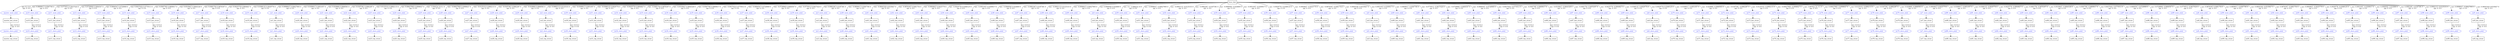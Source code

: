 digraph G {
node [shape=box];
"base_link" [label="base_link"];
"master_bot_straw" [label="master_bot_straw"];
"master_top_straw" [label="master_top_straw"];
"no10_bot_straw" [label="no10_bot_straw"];
"no10_top_straw" [label="no10_top_straw"];
"no11_bot_straw" [label="no11_bot_straw"];
"no11_top_straw" [label="no11_top_straw"];
"no12_bot_straw" [label="no12_bot_straw"];
"no12_top_straw" [label="no12_top_straw"];
"no13_bot_straw" [label="no13_bot_straw"];
"no13_top_straw" [label="no13_top_straw"];
"no14_bot_straw" [label="no14_bot_straw"];
"no14_top_straw" [label="no14_top_straw"];
"no15_bot_straw" [label="no15_bot_straw"];
"no15_top_straw" [label="no15_top_straw"];
"no16_bot_straw" [label="no16_bot_straw"];
"no16_top_straw" [label="no16_top_straw"];
"no17_bot_straw" [label="no17_bot_straw"];
"no17_top_straw" [label="no17_top_straw"];
"no18_bot_straw" [label="no18_bot_straw"];
"no18_top_straw" [label="no18_top_straw"];
"no19_bot_straw" [label="no19_bot_straw"];
"no19_top_straw" [label="no19_top_straw"];
"no1_bot_straw" [label="no1_bot_straw"];
"no1_top_straw" [label="no1_top_straw"];
"no20_bot_straw" [label="no20_bot_straw"];
"no20_top_straw" [label="no20_top_straw"];
"no21_bot_straw" [label="no21_bot_straw"];
"no21_top_straw" [label="no21_top_straw"];
"no22_bot_straw" [label="no22_bot_straw"];
"no22_top_straw" [label="no22_top_straw"];
"no23_bot_straw" [label="no23_bot_straw"];
"no23_top_straw" [label="no23_top_straw"];
"no24_bot_straw" [label="no24_bot_straw"];
"no24_top_straw" [label="no24_top_straw"];
"no25_bot_straw" [label="no25_bot_straw"];
"no25_top_straw" [label="no25_top_straw"];
"no26_bot_straw" [label="no26_bot_straw"];
"no26_top_straw" [label="no26_top_straw"];
"no27_bot_straw" [label="no27_bot_straw"];
"no27_top_straw" [label="no27_top_straw"];
"no28_bot_straw" [label="no28_bot_straw"];
"no28_top_straw" [label="no28_top_straw"];
"no29_bot_straw" [label="no29_bot_straw"];
"no29_top_straw" [label="no29_top_straw"];
"no2_bot_straw" [label="no2_bot_straw"];
"no2_top_straw" [label="no2_top_straw"];
"no30_bot_straw" [label="no30_bot_straw"];
"no30_top_straw" [label="no30_top_straw"];
"no31_bot_straw" [label="no31_bot_straw"];
"no31_top_straw" [label="no31_top_straw"];
"no32_bot_straw" [label="no32_bot_straw"];
"no32_top_straw" [label="no32_top_straw"];
"no33_bot_straw" [label="no33_bot_straw"];
"no33_top_straw" [label="no33_top_straw"];
"no34_bot_straw" [label="no34_bot_straw"];
"no34_top_straw" [label="no34_top_straw"];
"no35_bot_straw" [label="no35_bot_straw"];
"no35_top_straw" [label="no35_top_straw"];
"no36_bot_straw" [label="no36_bot_straw"];
"no36_top_straw" [label="no36_top_straw"];
"no37_bot_straw" [label="no37_bot_straw"];
"no37_top_straw" [label="no37_top_straw"];
"no38_bot_straw" [label="no38_bot_straw"];
"no38_top_straw" [label="no38_top_straw"];
"no39_bot_straw" [label="no39_bot_straw"];
"no39_top_straw" [label="no39_top_straw"];
"no3_bot_straw" [label="no3_bot_straw"];
"no3_top_straw" [label="no3_top_straw"];
"no40_bot_straw" [label="no40_bot_straw"];
"no40_top_straw" [label="no40_top_straw"];
"no41_bot_straw" [label="no41_bot_straw"];
"no41_top_straw" [label="no41_top_straw"];
"no42_bot_straw" [label="no42_bot_straw"];
"no42_top_straw" [label="no42_top_straw"];
"no43_bot_straw" [label="no43_bot_straw"];
"no43_top_straw" [label="no43_top_straw"];
"no44_bot_straw" [label="no44_bot_straw"];
"no44_top_straw" [label="no44_top_straw"];
"no45_bot_straw" [label="no45_bot_straw"];
"no45_top_straw" [label="no45_top_straw"];
"no46_bot_straw" [label="no46_bot_straw"];
"no46_top_straw" [label="no46_top_straw"];
"no47_bot_straw" [label="no47_bot_straw"];
"no47_top_straw" [label="no47_top_straw"];
"no48_bot_straw" [label="no48_bot_straw"];
"no48_top_straw" [label="no48_top_straw"];
"no49_bot_straw" [label="no49_bot_straw"];
"no49_top_straw" [label="no49_top_straw"];
"no4_bot_straw" [label="no4_bot_straw"];
"no4_top_straw" [label="no4_top_straw"];
"no50_bot_straw" [label="no50_bot_straw"];
"no50_top_straw" [label="no50_top_straw"];
"no51_bot_straw" [label="no51_bot_straw"];
"no51_top_straw" [label="no51_top_straw"];
"no52_bot_straw" [label="no52_bot_straw"];
"no52_top_straw" [label="no52_top_straw"];
"no53_bot_straw" [label="no53_bot_straw"];
"no53_top_straw" [label="no53_top_straw"];
"no54_bot_straw" [label="no54_bot_straw"];
"no54_top_straw" [label="no54_top_straw"];
"no55_bot_straw" [label="no55_bot_straw"];
"no55_top_straw" [label="no55_top_straw"];
"no56_bot_straw" [label="no56_bot_straw"];
"no56_top_straw" [label="no56_top_straw"];
"no57_bot_straw" [label="no57_bot_straw"];
"no57_top_straw" [label="no57_top_straw"];
"no58_bot_straw" [label="no58_bot_straw"];
"no58_top_straw" [label="no58_top_straw"];
"no59_bot_straw" [label="no59_bot_straw"];
"no59_top_straw" [label="no59_top_straw"];
"no5_bot_straw" [label="no5_bot_straw"];
"no5_top_straw" [label="no5_top_straw"];
"no60_bot_straw" [label="no60_bot_straw"];
"no60_top_straw" [label="no60_top_straw"];
"no61_bot_straw" [label="no61_bot_straw"];
"no61_top_straw" [label="no61_top_straw"];
"no62_bot_straw" [label="no62_bot_straw"];
"no62_top_straw" [label="no62_top_straw"];
"no63_bot_straw" [label="no63_bot_straw"];
"no63_top_straw" [label="no63_top_straw"];
"no64_bot_straw" [label="no64_bot_straw"];
"no64_top_straw" [label="no64_top_straw"];
"no65_bot_straw" [label="no65_bot_straw"];
"no65_top_straw" [label="no65_top_straw"];
"no66_bot_straw" [label="no66_bot_straw"];
"no66_top_straw" [label="no66_top_straw"];
"no67_bot_straw" [label="no67_bot_straw"];
"no67_top_straw" [label="no67_top_straw"];
"no68_bot_straw" [label="no68_bot_straw"];
"no68_top_straw" [label="no68_top_straw"];
"no69_bot_straw" [label="no69_bot_straw"];
"no69_top_straw" [label="no69_top_straw"];
"no6_bot_straw" [label="no6_bot_straw"];
"no6_top_straw" [label="no6_top_straw"];
"no70_bot_straw" [label="no70_bot_straw"];
"no70_top_straw" [label="no70_top_straw"];
"no71_bot_straw" [label="no71_bot_straw"];
"no71_top_straw" [label="no71_top_straw"];
"no72_bot_straw" [label="no72_bot_straw"];
"no72_top_straw" [label="no72_top_straw"];
"no73_bot_straw" [label="no73_bot_straw"];
"no73_top_straw" [label="no73_top_straw"];
"no74_bot_straw" [label="no74_bot_straw"];
"no74_top_straw" [label="no74_top_straw"];
"no75_bot_straw" [label="no75_bot_straw"];
"no75_top_straw" [label="no75_top_straw"];
"no76_bot_straw" [label="no76_bot_straw"];
"no76_top_straw" [label="no76_top_straw"];
"no77_bot_straw" [label="no77_bot_straw"];
"no77_top_straw" [label="no77_top_straw"];
"no78_bot_straw" [label="no78_bot_straw"];
"no78_top_straw" [label="no78_top_straw"];
"no79_bot_straw" [label="no79_bot_straw"];
"no79_top_straw" [label="no79_top_straw"];
"no7_bot_straw" [label="no7_bot_straw"];
"no7_top_straw" [label="no7_top_straw"];
"no80_bot_straw" [label="no80_bot_straw"];
"no80_top_straw" [label="no80_top_straw"];
"no81_bot_straw" [label="no81_bot_straw"];
"no81_top_straw" [label="no81_top_straw"];
"no82_bot_straw" [label="no82_bot_straw"];
"no82_top_straw" [label="no82_top_straw"];
"no83_bot_straw" [label="no83_bot_straw"];
"no83_top_straw" [label="no83_top_straw"];
"no84_bot_straw" [label="no84_bot_straw"];
"no84_top_straw" [label="no84_top_straw"];
"no85_bot_straw" [label="no85_bot_straw"];
"no85_top_straw" [label="no85_top_straw"];
"no86_bot_straw" [label="no86_bot_straw"];
"no86_top_straw" [label="no86_top_straw"];
"no87_bot_straw" [label="no87_bot_straw"];
"no87_top_straw" [label="no87_top_straw"];
"no88_bot_straw" [label="no88_bot_straw"];
"no88_top_straw" [label="no88_top_straw"];
"no89_bot_straw" [label="no89_bot_straw"];
"no89_top_straw" [label="no89_top_straw"];
"no8_bot_straw" [label="no8_bot_straw"];
"no8_top_straw" [label="no8_top_straw"];
"no90_bot_straw" [label="no90_bot_straw"];
"no90_top_straw" [label="no90_top_straw"];
"no91_bot_straw" [label="no91_bot_straw"];
"no91_top_straw" [label="no91_top_straw"];
"no92_bot_straw" [label="no92_bot_straw"];
"no92_top_straw" [label="no92_top_straw"];
"no93_bot_straw" [label="no93_bot_straw"];
"no93_top_straw" [label="no93_top_straw"];
"no94_bot_straw" [label="no94_bot_straw"];
"no94_top_straw" [label="no94_top_straw"];
"no95_bot_straw" [label="no95_bot_straw"];
"no95_top_straw" [label="no95_top_straw"];
"no96_bot_straw" [label="no96_bot_straw"];
"no96_top_straw" [label="no96_top_straw"];
"no97_bot_straw" [label="no97_bot_straw"];
"no97_top_straw" [label="no97_top_straw"];
"no98_bot_straw" [label="no98_bot_straw"];
"no98_top_straw" [label="no98_top_straw"];
"no99_bot_straw" [label="no99_bot_straw"];
"no99_top_straw" [label="no99_top_straw"];
"no9_bot_straw" [label="no9_bot_straw"];
"no9_top_straw" [label="no9_top_straw"];
node [shape=ellipse, color=blue, fontcolor=blue];
"base_link" -> "master_main_joint" [label="xyz: 0.1 0 0 \nrpy: 0 -0 0"]
"master_main_joint" -> "master_bot_straw"
"master_bot_straw" -> "master_slave_joint" [label="xyz: 0 0 0.3 \nrpy: 0 -0 0"]
"master_slave_joint" -> "master_top_straw"
"base_link" -> "no10_main_joint" [label="xyz: 0.0809017 0.0587785 0 \nrpy: 0 -0 0"]
"no10_main_joint" -> "no10_bot_straw"
"no10_bot_straw" -> "no10_slave_joint" [label="xyz: 0 0 0.3 \nrpy: 0 -0 0"]
"no10_slave_joint" -> "no10_top_straw"
"base_link" -> "no11_main_joint" [label="xyz: 0.0770513 0.0637424 0 \nrpy: 0 -0 0"]
"no11_main_joint" -> "no11_bot_straw"
"no11_bot_straw" -> "no11_slave_joint" [label="xyz: 0 0 0.3 \nrpy: 0 -0 0"]
"no11_slave_joint" -> "no11_top_straw"
"base_link" -> "no12_main_joint" [label="xyz: 0.0728969 0.0684547 0 \nrpy: 0 -0 0"]
"no12_main_joint" -> "no12_bot_straw"
"no12_bot_straw" -> "no12_slave_joint" [label="xyz: 0 0 0.3 \nrpy: 0 -0 0"]
"no12_slave_joint" -> "no12_top_straw"
"base_link" -> "no13_main_joint" [label="xyz: 0.0684547 0.0728969 0 \nrpy: 0 -0 0"]
"no13_main_joint" -> "no13_bot_straw"
"no13_bot_straw" -> "no13_slave_joint" [label="xyz: 0 0 0.3 \nrpy: 0 -0 0"]
"no13_slave_joint" -> "no13_top_straw"
"base_link" -> "no14_main_joint" [label="xyz: 0.0637424 0.0770513 0 \nrpy: 0 -0 0"]
"no14_main_joint" -> "no14_bot_straw"
"no14_bot_straw" -> "no14_slave_joint" [label="xyz: 0 0 0.3 \nrpy: 0 -0 0"]
"no14_slave_joint" -> "no14_top_straw"
"base_link" -> "no15_main_joint" [label="xyz: 0.0587785 0.0809017 0 \nrpy: 0 -0 0"]
"no15_main_joint" -> "no15_bot_straw"
"no15_bot_straw" -> "no15_slave_joint" [label="xyz: 0 0 0.3 \nrpy: 0 -0 0"]
"no15_slave_joint" -> "no15_top_straw"
"base_link" -> "no16_main_joint" [label="xyz: 0.0535827 0.0844328 0 \nrpy: 0 -0 0"]
"no16_main_joint" -> "no16_bot_straw"
"no16_bot_straw" -> "no16_slave_joint" [label="xyz: 0 0 0.3 \nrpy: 0 -0 0"]
"no16_slave_joint" -> "no16_top_straw"
"base_link" -> "no17_main_joint" [label="xyz: 0.0481754 0.0876307 0 \nrpy: 0 -0 0"]
"no17_main_joint" -> "no17_bot_straw"
"no17_bot_straw" -> "no17_slave_joint" [label="xyz: 0 0 0.3 \nrpy: 0 -0 0"]
"no17_slave_joint" -> "no17_top_straw"
"base_link" -> "no18_main_joint" [label="xyz: 0.0425779 0.0904827 0 \nrpy: 0 -0 0"]
"no18_main_joint" -> "no18_bot_straw"
"no18_bot_straw" -> "no18_slave_joint" [label="xyz: 0 0 0.3 \nrpy: 0 -0 0"]
"no18_slave_joint" -> "no18_top_straw"
"base_link" -> "no19_main_joint" [label="xyz: 0.0368125 0.0929776 0 \nrpy: 0 -0 0"]
"no19_main_joint" -> "no19_bot_straw"
"no19_bot_straw" -> "no19_slave_joint" [label="xyz: 0 0 0.3 \nrpy: 0 -0 0"]
"no19_slave_joint" -> "no19_top_straw"
"base_link" -> "no1_main_joint" [label="xyz: 0.0998027 0.00627905 0 \nrpy: 0 -0 0"]
"no1_main_joint" -> "no1_bot_straw"
"no1_bot_straw" -> "no1_slave_joint" [label="xyz: 0 0 0.3 \nrpy: 0 -0 0"]
"no1_slave_joint" -> "no1_top_straw"
"base_link" -> "no20_main_joint" [label="xyz: 0.0309017 0.0951057 0 \nrpy: 0 -0 0"]
"no20_main_joint" -> "no20_bot_straw"
"no20_bot_straw" -> "no20_slave_joint" [label="xyz: 0 0 0.3 \nrpy: 0 -0 0"]
"no20_slave_joint" -> "no20_top_straw"
"base_link" -> "no21_main_joint" [label="xyz: 0.024869 0.0968583 0 \nrpy: 0 -0 0"]
"no21_main_joint" -> "no21_bot_straw"
"no21_bot_straw" -> "no21_slave_joint" [label="xyz: 0 0 0.3 \nrpy: 0 -0 0"]
"no21_slave_joint" -> "no21_top_straw"
"base_link" -> "no22_main_joint" [label="xyz: 0.0187381 0.0982287 0 \nrpy: 0 -0 0"]
"no22_main_joint" -> "no22_bot_straw"
"no22_bot_straw" -> "no22_slave_joint" [label="xyz: 0 0 0.3 \nrpy: 0 -0 0"]
"no22_slave_joint" -> "no22_top_straw"
"base_link" -> "no23_main_joint" [label="xyz: 0.0125333 0.0992115 0 \nrpy: 0 -0 0"]
"no23_main_joint" -> "no23_bot_straw"
"no23_bot_straw" -> "no23_slave_joint" [label="xyz: 0 0 0.3 \nrpy: 0 -0 0"]
"no23_slave_joint" -> "no23_top_straw"
"base_link" -> "no24_main_joint" [label="xyz: 0.00627905 0.0998027 0 \nrpy: 0 -0 0"]
"no24_main_joint" -> "no24_bot_straw"
"no24_bot_straw" -> "no24_slave_joint" [label="xyz: 0 0 0.3 \nrpy: 0 -0 0"]
"no24_slave_joint" -> "no24_top_straw"
"base_link" -> "no25_main_joint" [label="xyz: -1.03412e-14 0.1 0 \nrpy: 0 -0 0"]
"no25_main_joint" -> "no25_bot_straw"
"no25_bot_straw" -> "no25_slave_joint" [label="xyz: 0 0 0.3 \nrpy: 0 -0 0"]
"no25_slave_joint" -> "no25_top_straw"
"base_link" -> "no26_main_joint" [label="xyz: -0.00627905 0.0998027 0 \nrpy: 0 -0 0"]
"no26_main_joint" -> "no26_bot_straw"
"no26_bot_straw" -> "no26_slave_joint" [label="xyz: 0 0 0.3 \nrpy: 0 -0 0"]
"no26_slave_joint" -> "no26_top_straw"
"base_link" -> "no27_main_joint" [label="xyz: -0.0125333 0.0992115 0 \nrpy: 0 -0 0"]
"no27_main_joint" -> "no27_bot_straw"
"no27_bot_straw" -> "no27_slave_joint" [label="xyz: 0 0 0.3 \nrpy: 0 -0 0"]
"no27_slave_joint" -> "no27_top_straw"
"base_link" -> "no28_main_joint" [label="xyz: -0.0187381 0.0982287 0 \nrpy: 0 -0 0"]
"no28_main_joint" -> "no28_bot_straw"
"no28_bot_straw" -> "no28_slave_joint" [label="xyz: 0 0 0.3 \nrpy: 0 -0 0"]
"no28_slave_joint" -> "no28_top_straw"
"base_link" -> "no29_main_joint" [label="xyz: -0.024869 0.0968583 0 \nrpy: 0 -0 0"]
"no29_main_joint" -> "no29_bot_straw"
"no29_bot_straw" -> "no29_slave_joint" [label="xyz: 0 0 0.3 \nrpy: 0 -0 0"]
"no29_slave_joint" -> "no29_top_straw"
"base_link" -> "no2_main_joint" [label="xyz: 0.0992115 0.0125333 0 \nrpy: 0 -0 0"]
"no2_main_joint" -> "no2_bot_straw"
"no2_bot_straw" -> "no2_slave_joint" [label="xyz: 0 0 0.3 \nrpy: 0 -0 0"]
"no2_slave_joint" -> "no2_top_straw"
"base_link" -> "no30_main_joint" [label="xyz: -0.0309017 0.0951057 0 \nrpy: 0 -0 0"]
"no30_main_joint" -> "no30_bot_straw"
"no30_bot_straw" -> "no30_slave_joint" [label="xyz: 0 0 0.3 \nrpy: 0 -0 0"]
"no30_slave_joint" -> "no30_top_straw"
"base_link" -> "no31_main_joint" [label="xyz: -0.0368125 0.0929776 0 \nrpy: 0 -0 0"]
"no31_main_joint" -> "no31_bot_straw"
"no31_bot_straw" -> "no31_slave_joint" [label="xyz: 0 0 0.3 \nrpy: 0 -0 0"]
"no31_slave_joint" -> "no31_top_straw"
"base_link" -> "no32_main_joint" [label="xyz: -0.0425779 0.0904827 0 \nrpy: 0 -0 0"]
"no32_main_joint" -> "no32_bot_straw"
"no32_bot_straw" -> "no32_slave_joint" [label="xyz: 0 0 0.3 \nrpy: 0 -0 0"]
"no32_slave_joint" -> "no32_top_straw"
"base_link" -> "no33_main_joint" [label="xyz: -0.0481754 0.0876307 0 \nrpy: 0 -0 0"]
"no33_main_joint" -> "no33_bot_straw"
"no33_bot_straw" -> "no33_slave_joint" [label="xyz: 0 0 0.3 \nrpy: 0 -0 0"]
"no33_slave_joint" -> "no33_top_straw"
"base_link" -> "no34_main_joint" [label="xyz: -0.0535827 0.0844328 0 \nrpy: 0 -0 0"]
"no34_main_joint" -> "no34_bot_straw"
"no34_bot_straw" -> "no34_slave_joint" [label="xyz: 0 0 0.3 \nrpy: 0 -0 0"]
"no34_slave_joint" -> "no34_top_straw"
"base_link" -> "no35_main_joint" [label="xyz: -0.0587785 0.0809017 0 \nrpy: 0 -0 0"]
"no35_main_joint" -> "no35_bot_straw"
"no35_bot_straw" -> "no35_slave_joint" [label="xyz: 0 0 0.3 \nrpy: 0 -0 0"]
"no35_slave_joint" -> "no35_top_straw"
"base_link" -> "no36_main_joint" [label="xyz: -0.0637424 0.0770513 0 \nrpy: 0 -0 0"]
"no36_main_joint" -> "no36_bot_straw"
"no36_bot_straw" -> "no36_slave_joint" [label="xyz: 0 0 0.3 \nrpy: 0 -0 0"]
"no36_slave_joint" -> "no36_top_straw"
"base_link" -> "no37_main_joint" [label="xyz: -0.0684547 0.0728969 0 \nrpy: 0 -0 0"]
"no37_main_joint" -> "no37_bot_straw"
"no37_bot_straw" -> "no37_slave_joint" [label="xyz: 0 0 0.3 \nrpy: 0 -0 0"]
"no37_slave_joint" -> "no37_top_straw"
"base_link" -> "no38_main_joint" [label="xyz: -0.0728969 0.0684547 0 \nrpy: 0 -0 0"]
"no38_main_joint" -> "no38_bot_straw"
"no38_bot_straw" -> "no38_slave_joint" [label="xyz: 0 0 0.3 \nrpy: 0 -0 0"]
"no38_slave_joint" -> "no38_top_straw"
"base_link" -> "no39_main_joint" [label="xyz: -0.0770513 0.0637424 0 \nrpy: 0 -0 0"]
"no39_main_joint" -> "no39_bot_straw"
"no39_bot_straw" -> "no39_slave_joint" [label="xyz: 0 0 0.3 \nrpy: 0 -0 0"]
"no39_slave_joint" -> "no39_top_straw"
"base_link" -> "no3_main_joint" [label="xyz: 0.0982287 0.0187381 0 \nrpy: 0 -0 0"]
"no3_main_joint" -> "no3_bot_straw"
"no3_bot_straw" -> "no3_slave_joint" [label="xyz: 0 0 0.3 \nrpy: 0 -0 0"]
"no3_slave_joint" -> "no3_top_straw"
"base_link" -> "no40_main_joint" [label="xyz: -0.0809017 0.0587785 0 \nrpy: 0 -0 0"]
"no40_main_joint" -> "no40_bot_straw"
"no40_bot_straw" -> "no40_slave_joint" [label="xyz: 0 0 0.3 \nrpy: 0 -0 0"]
"no40_slave_joint" -> "no40_top_straw"
"base_link" -> "no41_main_joint" [label="xyz: -0.0844328 0.0535827 0 \nrpy: 0 -0 0"]
"no41_main_joint" -> "no41_bot_straw"
"no41_bot_straw" -> "no41_slave_joint" [label="xyz: 0 0 0.3 \nrpy: 0 -0 0"]
"no41_slave_joint" -> "no41_top_straw"
"base_link" -> "no42_main_joint" [label="xyz: -0.0876307 0.0481754 0 \nrpy: 0 -0 0"]
"no42_main_joint" -> "no42_bot_straw"
"no42_bot_straw" -> "no42_slave_joint" [label="xyz: 0 0 0.3 \nrpy: 0 -0 0"]
"no42_slave_joint" -> "no42_top_straw"
"base_link" -> "no43_main_joint" [label="xyz: -0.0904827 0.0425779 0 \nrpy: 0 -0 0"]
"no43_main_joint" -> "no43_bot_straw"
"no43_bot_straw" -> "no43_slave_joint" [label="xyz: 0 0 0.3 \nrpy: 0 -0 0"]
"no43_slave_joint" -> "no43_top_straw"
"base_link" -> "no44_main_joint" [label="xyz: -0.0929776 0.0368125 0 \nrpy: 0 -0 0"]
"no44_main_joint" -> "no44_bot_straw"
"no44_bot_straw" -> "no44_slave_joint" [label="xyz: 0 0 0.3 \nrpy: 0 -0 0"]
"no44_slave_joint" -> "no44_top_straw"
"base_link" -> "no45_main_joint" [label="xyz: -0.0951057 0.0309017 0 \nrpy: 0 -0 0"]
"no45_main_joint" -> "no45_bot_straw"
"no45_bot_straw" -> "no45_slave_joint" [label="xyz: 0 0 0.3 \nrpy: 0 -0 0"]
"no45_slave_joint" -> "no45_top_straw"
"base_link" -> "no46_main_joint" [label="xyz: -0.0968583 0.024869 0 \nrpy: 0 -0 0"]
"no46_main_joint" -> "no46_bot_straw"
"no46_bot_straw" -> "no46_slave_joint" [label="xyz: 0 0 0.3 \nrpy: 0 -0 0"]
"no46_slave_joint" -> "no46_top_straw"
"base_link" -> "no47_main_joint" [label="xyz: -0.0982287 0.0187381 0 \nrpy: 0 -0 0"]
"no47_main_joint" -> "no47_bot_straw"
"no47_bot_straw" -> "no47_slave_joint" [label="xyz: 0 0 0.3 \nrpy: 0 -0 0"]
"no47_slave_joint" -> "no47_top_straw"
"base_link" -> "no48_main_joint" [label="xyz: -0.0992115 0.0125333 0 \nrpy: 0 -0 0"]
"no48_main_joint" -> "no48_bot_straw"
"no48_bot_straw" -> "no48_slave_joint" [label="xyz: 0 0 0.3 \nrpy: 0 -0 0"]
"no48_slave_joint" -> "no48_top_straw"
"base_link" -> "no49_main_joint" [label="xyz: -0.0998027 0.00627905 0 \nrpy: 0 -0 0"]
"no49_main_joint" -> "no49_bot_straw"
"no49_bot_straw" -> "no49_slave_joint" [label="xyz: 0 0 0.3 \nrpy: 0 -0 0"]
"no49_slave_joint" -> "no49_top_straw"
"base_link" -> "no4_main_joint" [label="xyz: 0.0968583 0.024869 0 \nrpy: 0 -0 0"]
"no4_main_joint" -> "no4_bot_straw"
"no4_bot_straw" -> "no4_slave_joint" [label="xyz: 0 0 0.3 \nrpy: 0 -0 0"]
"no4_slave_joint" -> "no4_top_straw"
"base_link" -> "no50_main_joint" [label="xyz: -0.1 -2.06823e-14 0 \nrpy: 0 -0 0"]
"no50_main_joint" -> "no50_bot_straw"
"no50_bot_straw" -> "no50_slave_joint" [label="xyz: 0 0 0.3 \nrpy: 0 -0 0"]
"no50_slave_joint" -> "no50_top_straw"
"base_link" -> "no51_main_joint" [label="xyz: -0.0998027 -0.00627905 0 \nrpy: 0 -0 0"]
"no51_main_joint" -> "no51_bot_straw"
"no51_bot_straw" -> "no51_slave_joint" [label="xyz: 0 0 0.3 \nrpy: 0 -0 0"]
"no51_slave_joint" -> "no51_top_straw"
"base_link" -> "no52_main_joint" [label="xyz: -0.0992115 -0.0125333 0 \nrpy: 0 -0 0"]
"no52_main_joint" -> "no52_bot_straw"
"no52_bot_straw" -> "no52_slave_joint" [label="xyz: 0 0 0.3 \nrpy: 0 -0 0"]
"no52_slave_joint" -> "no52_top_straw"
"base_link" -> "no53_main_joint" [label="xyz: -0.0982287 -0.0187381 0 \nrpy: 0 -0 0"]
"no53_main_joint" -> "no53_bot_straw"
"no53_bot_straw" -> "no53_slave_joint" [label="xyz: 0 0 0.3 \nrpy: 0 -0 0"]
"no53_slave_joint" -> "no53_top_straw"
"base_link" -> "no54_main_joint" [label="xyz: -0.0968583 -0.024869 0 \nrpy: 0 -0 0"]
"no54_main_joint" -> "no54_bot_straw"
"no54_bot_straw" -> "no54_slave_joint" [label="xyz: 0 0 0.3 \nrpy: 0 -0 0"]
"no54_slave_joint" -> "no54_top_straw"
"base_link" -> "no55_main_joint" [label="xyz: -0.0951057 -0.0309017 0 \nrpy: 0 -0 0"]
"no55_main_joint" -> "no55_bot_straw"
"no55_bot_straw" -> "no55_slave_joint" [label="xyz: 0 0 0.3 \nrpy: 0 -0 0"]
"no55_slave_joint" -> "no55_top_straw"
"base_link" -> "no56_main_joint" [label="xyz: -0.0929776 -0.0368125 0 \nrpy: 0 -0 0"]
"no56_main_joint" -> "no56_bot_straw"
"no56_bot_straw" -> "no56_slave_joint" [label="xyz: 0 0 0.3 \nrpy: 0 -0 0"]
"no56_slave_joint" -> "no56_top_straw"
"base_link" -> "no57_main_joint" [label="xyz: -0.0904827 -0.0425779 0 \nrpy: 0 -0 0"]
"no57_main_joint" -> "no57_bot_straw"
"no57_bot_straw" -> "no57_slave_joint" [label="xyz: 0 0 0.3 \nrpy: 0 -0 0"]
"no57_slave_joint" -> "no57_top_straw"
"base_link" -> "no58_main_joint" [label="xyz: -0.0876307 -0.0481754 0 \nrpy: 0 -0 0"]
"no58_main_joint" -> "no58_bot_straw"
"no58_bot_straw" -> "no58_slave_joint" [label="xyz: 0 0 0.3 \nrpy: 0 -0 0"]
"no58_slave_joint" -> "no58_top_straw"
"base_link" -> "no59_main_joint" [label="xyz: -0.0844328 -0.0535827 0 \nrpy: 0 -0 0"]
"no59_main_joint" -> "no59_bot_straw"
"no59_bot_straw" -> "no59_slave_joint" [label="xyz: 0 0 0.3 \nrpy: 0 -0 0"]
"no59_slave_joint" -> "no59_top_straw"
"base_link" -> "no5_main_joint" [label="xyz: 0.0951057 0.0309017 0 \nrpy: 0 -0 0"]
"no5_main_joint" -> "no5_bot_straw"
"no5_bot_straw" -> "no5_slave_joint" [label="xyz: 0 0 0.3 \nrpy: 0 -0 0"]
"no5_slave_joint" -> "no5_top_straw"
"base_link" -> "no60_main_joint" [label="xyz: -0.0809017 -0.0587785 0 \nrpy: 0 -0 0"]
"no60_main_joint" -> "no60_bot_straw"
"no60_bot_straw" -> "no60_slave_joint" [label="xyz: 0 0 0.3 \nrpy: 0 -0 0"]
"no60_slave_joint" -> "no60_top_straw"
"base_link" -> "no61_main_joint" [label="xyz: -0.0770513 -0.0637424 0 \nrpy: 0 -0 0"]
"no61_main_joint" -> "no61_bot_straw"
"no61_bot_straw" -> "no61_slave_joint" [label="xyz: 0 0 0.3 \nrpy: 0 -0 0"]
"no61_slave_joint" -> "no61_top_straw"
"base_link" -> "no62_main_joint" [label="xyz: -0.0728969 -0.0684547 0 \nrpy: 0 -0 0"]
"no62_main_joint" -> "no62_bot_straw"
"no62_bot_straw" -> "no62_slave_joint" [label="xyz: 0 0 0.3 \nrpy: 0 -0 0"]
"no62_slave_joint" -> "no62_top_straw"
"base_link" -> "no63_main_joint" [label="xyz: -0.0684547 -0.0728969 0 \nrpy: 0 -0 0"]
"no63_main_joint" -> "no63_bot_straw"
"no63_bot_straw" -> "no63_slave_joint" [label="xyz: 0 0 0.3 \nrpy: 0 -0 0"]
"no63_slave_joint" -> "no63_top_straw"
"base_link" -> "no64_main_joint" [label="xyz: -0.0637424 -0.0770513 0 \nrpy: 0 -0 0"]
"no64_main_joint" -> "no64_bot_straw"
"no64_bot_straw" -> "no64_slave_joint" [label="xyz: 0 0 0.3 \nrpy: 0 -0 0"]
"no64_slave_joint" -> "no64_top_straw"
"base_link" -> "no65_main_joint" [label="xyz: -0.0587785 -0.0809017 0 \nrpy: 0 -0 0"]
"no65_main_joint" -> "no65_bot_straw"
"no65_bot_straw" -> "no65_slave_joint" [label="xyz: 0 0 0.3 \nrpy: 0 -0 0"]
"no65_slave_joint" -> "no65_top_straw"
"base_link" -> "no66_main_joint" [label="xyz: -0.0535827 -0.0844328 0 \nrpy: 0 -0 0"]
"no66_main_joint" -> "no66_bot_straw"
"no66_bot_straw" -> "no66_slave_joint" [label="xyz: 0 0 0.3 \nrpy: 0 -0 0"]
"no66_slave_joint" -> "no66_top_straw"
"base_link" -> "no67_main_joint" [label="xyz: -0.0481754 -0.0876307 0 \nrpy: 0 -0 0"]
"no67_main_joint" -> "no67_bot_straw"
"no67_bot_straw" -> "no67_slave_joint" [label="xyz: 0 0 0.3 \nrpy: 0 -0 0"]
"no67_slave_joint" -> "no67_top_straw"
"base_link" -> "no68_main_joint" [label="xyz: -0.0425779 -0.0904827 0 \nrpy: 0 -0 0"]
"no68_main_joint" -> "no68_bot_straw"
"no68_bot_straw" -> "no68_slave_joint" [label="xyz: 0 0 0.3 \nrpy: 0 -0 0"]
"no68_slave_joint" -> "no68_top_straw"
"base_link" -> "no69_main_joint" [label="xyz: -0.0368125 -0.0929776 0 \nrpy: 0 -0 0"]
"no69_main_joint" -> "no69_bot_straw"
"no69_bot_straw" -> "no69_slave_joint" [label="xyz: 0 0 0.3 \nrpy: 0 -0 0"]
"no69_slave_joint" -> "no69_top_straw"
"base_link" -> "no6_main_joint" [label="xyz: 0.0929776 0.0368125 0 \nrpy: 0 -0 0"]
"no6_main_joint" -> "no6_bot_straw"
"no6_bot_straw" -> "no6_slave_joint" [label="xyz: 0 0 0.3 \nrpy: 0 -0 0"]
"no6_slave_joint" -> "no6_top_straw"
"base_link" -> "no70_main_joint" [label="xyz: -0.0309017 -0.0951057 0 \nrpy: 0 -0 0"]
"no70_main_joint" -> "no70_bot_straw"
"no70_bot_straw" -> "no70_slave_joint" [label="xyz: 0 0 0.3 \nrpy: 0 -0 0"]
"no70_slave_joint" -> "no70_top_straw"
"base_link" -> "no71_main_joint" [label="xyz: -0.024869 -0.0968583 0 \nrpy: 0 -0 0"]
"no71_main_joint" -> "no71_bot_straw"
"no71_bot_straw" -> "no71_slave_joint" [label="xyz: 0 0 0.3 \nrpy: 0 -0 0"]
"no71_slave_joint" -> "no71_top_straw"
"base_link" -> "no72_main_joint" [label="xyz: -0.0187381 -0.0982287 0 \nrpy: 0 -0 0"]
"no72_main_joint" -> "no72_bot_straw"
"no72_bot_straw" -> "no72_slave_joint" [label="xyz: 0 0 0.3 \nrpy: 0 -0 0"]
"no72_slave_joint" -> "no72_top_straw"
"base_link" -> "no73_main_joint" [label="xyz: -0.0125333 -0.0992115 0 \nrpy: 0 -0 0"]
"no73_main_joint" -> "no73_bot_straw"
"no73_bot_straw" -> "no73_slave_joint" [label="xyz: 0 0 0.3 \nrpy: 0 -0 0"]
"no73_slave_joint" -> "no73_top_straw"
"base_link" -> "no74_main_joint" [label="xyz: -0.00627905 -0.0998027 0 \nrpy: 0 -0 0"]
"no74_main_joint" -> "no74_bot_straw"
"no74_bot_straw" -> "no74_slave_joint" [label="xyz: 0 0 0.3 \nrpy: 0 -0 0"]
"no74_slave_joint" -> "no74_top_straw"
"base_link" -> "no75_main_joint" [label="xyz: 3.09791e-14 -0.1 0 \nrpy: 0 -0 0"]
"no75_main_joint" -> "no75_bot_straw"
"no75_bot_straw" -> "no75_slave_joint" [label="xyz: 0 0 0.3 \nrpy: 0 -0 0"]
"no75_slave_joint" -> "no75_top_straw"
"base_link" -> "no76_main_joint" [label="xyz: 0.00627905 -0.0998027 0 \nrpy: 0 -0 0"]
"no76_main_joint" -> "no76_bot_straw"
"no76_bot_straw" -> "no76_slave_joint" [label="xyz: 0 0 0.3 \nrpy: 0 -0 0"]
"no76_slave_joint" -> "no76_top_straw"
"base_link" -> "no77_main_joint" [label="xyz: 0.0125333 -0.0992115 0 \nrpy: 0 -0 0"]
"no77_main_joint" -> "no77_bot_straw"
"no77_bot_straw" -> "no77_slave_joint" [label="xyz: 0 0 0.3 \nrpy: 0 -0 0"]
"no77_slave_joint" -> "no77_top_straw"
"base_link" -> "no78_main_joint" [label="xyz: 0.0187381 -0.0982287 0 \nrpy: 0 -0 0"]
"no78_main_joint" -> "no78_bot_straw"
"no78_bot_straw" -> "no78_slave_joint" [label="xyz: 0 0 0.3 \nrpy: 0 -0 0"]
"no78_slave_joint" -> "no78_top_straw"
"base_link" -> "no79_main_joint" [label="xyz: 0.024869 -0.0968583 0 \nrpy: 0 -0 0"]
"no79_main_joint" -> "no79_bot_straw"
"no79_bot_straw" -> "no79_slave_joint" [label="xyz: 0 0 0.3 \nrpy: 0 -0 0"]
"no79_slave_joint" -> "no79_top_straw"
"base_link" -> "no7_main_joint" [label="xyz: 0.0904827 0.0425779 0 \nrpy: 0 -0 0"]
"no7_main_joint" -> "no7_bot_straw"
"no7_bot_straw" -> "no7_slave_joint" [label="xyz: 0 0 0.3 \nrpy: 0 -0 0"]
"no7_slave_joint" -> "no7_top_straw"
"base_link" -> "no80_main_joint" [label="xyz: 0.0309017 -0.0951057 0 \nrpy: 0 -0 0"]
"no80_main_joint" -> "no80_bot_straw"
"no80_bot_straw" -> "no80_slave_joint" [label="xyz: 0 0 0.3 \nrpy: 0 -0 0"]
"no80_slave_joint" -> "no80_top_straw"
"base_link" -> "no81_main_joint" [label="xyz: 0.0368125 -0.0929776 0 \nrpy: 0 -0 0"]
"no81_main_joint" -> "no81_bot_straw"
"no81_bot_straw" -> "no81_slave_joint" [label="xyz: 0 0 0.3 \nrpy: 0 -0 0"]
"no81_slave_joint" -> "no81_top_straw"
"base_link" -> "no82_main_joint" [label="xyz: 0.0425779 -0.0904827 0 \nrpy: 0 -0 0"]
"no82_main_joint" -> "no82_bot_straw"
"no82_bot_straw" -> "no82_slave_joint" [label="xyz: 0 0 0.3 \nrpy: 0 -0 0"]
"no82_slave_joint" -> "no82_top_straw"
"base_link" -> "no83_main_joint" [label="xyz: 0.0481754 -0.0876307 0 \nrpy: 0 -0 0"]
"no83_main_joint" -> "no83_bot_straw"
"no83_bot_straw" -> "no83_slave_joint" [label="xyz: 0 0 0.3 \nrpy: 0 -0 0"]
"no83_slave_joint" -> "no83_top_straw"
"base_link" -> "no84_main_joint" [label="xyz: 0.0535827 -0.0844328 0 \nrpy: 0 -0 0"]
"no84_main_joint" -> "no84_bot_straw"
"no84_bot_straw" -> "no84_slave_joint" [label="xyz: 0 0 0.3 \nrpy: 0 -0 0"]
"no84_slave_joint" -> "no84_top_straw"
"base_link" -> "no85_main_joint" [label="xyz: 0.0587785 -0.0809017 0 \nrpy: 0 -0 0"]
"no85_main_joint" -> "no85_bot_straw"
"no85_bot_straw" -> "no85_slave_joint" [label="xyz: 0 0 0.3 \nrpy: 0 -0 0"]
"no85_slave_joint" -> "no85_top_straw"
"base_link" -> "no86_main_joint" [label="xyz: 0.0637424 -0.0770513 0 \nrpy: 0 -0 0"]
"no86_main_joint" -> "no86_bot_straw"
"no86_bot_straw" -> "no86_slave_joint" [label="xyz: 0 0 0.3 \nrpy: 0 -0 0"]
"no86_slave_joint" -> "no86_top_straw"
"base_link" -> "no87_main_joint" [label="xyz: 0.0684547 -0.0728969 0 \nrpy: 0 -0 0"]
"no87_main_joint" -> "no87_bot_straw"
"no87_bot_straw" -> "no87_slave_joint" [label="xyz: 0 0 0.3 \nrpy: 0 -0 0"]
"no87_slave_joint" -> "no87_top_straw"
"base_link" -> "no88_main_joint" [label="xyz: 0.0728969 -0.0684547 0 \nrpy: 0 -0 0"]
"no88_main_joint" -> "no88_bot_straw"
"no88_bot_straw" -> "no88_slave_joint" [label="xyz: 0 0 0.3 \nrpy: 0 -0 0"]
"no88_slave_joint" -> "no88_top_straw"
"base_link" -> "no89_main_joint" [label="xyz: 0.0770513 -0.0637424 0 \nrpy: 0 -0 0"]
"no89_main_joint" -> "no89_bot_straw"
"no89_bot_straw" -> "no89_slave_joint" [label="xyz: 0 0 0.3 \nrpy: 0 -0 0"]
"no89_slave_joint" -> "no89_top_straw"
"base_link" -> "no8_main_joint" [label="xyz: 0.0876307 0.0481754 0 \nrpy: 0 -0 0"]
"no8_main_joint" -> "no8_bot_straw"
"no8_bot_straw" -> "no8_slave_joint" [label="xyz: 0 0 0.3 \nrpy: 0 -0 0"]
"no8_slave_joint" -> "no8_top_straw"
"base_link" -> "no90_main_joint" [label="xyz: 0.0809017 -0.0587785 0 \nrpy: 0 -0 0"]
"no90_main_joint" -> "no90_bot_straw"
"no90_bot_straw" -> "no90_slave_joint" [label="xyz: 0 0 0.3 \nrpy: 0 -0 0"]
"no90_slave_joint" -> "no90_top_straw"
"base_link" -> "no91_main_joint" [label="xyz: 0.0844328 -0.0535827 0 \nrpy: 0 -0 0"]
"no91_main_joint" -> "no91_bot_straw"
"no91_bot_straw" -> "no91_slave_joint" [label="xyz: 0 0 0.3 \nrpy: 0 -0 0"]
"no91_slave_joint" -> "no91_top_straw"
"base_link" -> "no92_main_joint" [label="xyz: 0.0876307 -0.0481754 0 \nrpy: 0 -0 0"]
"no92_main_joint" -> "no92_bot_straw"
"no92_bot_straw" -> "no92_slave_joint" [label="xyz: 0 0 0.3 \nrpy: 0 -0 0"]
"no92_slave_joint" -> "no92_top_straw"
"base_link" -> "no93_main_joint" [label="xyz: 0.0904827 -0.0425779 0 \nrpy: 0 -0 0"]
"no93_main_joint" -> "no93_bot_straw"
"no93_bot_straw" -> "no93_slave_joint" [label="xyz: 0 0 0.3 \nrpy: 0 -0 0"]
"no93_slave_joint" -> "no93_top_straw"
"base_link" -> "no94_main_joint" [label="xyz: 0.0929776 -0.0368125 0 \nrpy: 0 -0 0"]
"no94_main_joint" -> "no94_bot_straw"
"no94_bot_straw" -> "no94_slave_joint" [label="xyz: 0 0 0.3 \nrpy: 0 -0 0"]
"no94_slave_joint" -> "no94_top_straw"
"base_link" -> "no95_main_joint" [label="xyz: 0.0951057 -0.0309017 0 \nrpy: 0 -0 0"]
"no95_main_joint" -> "no95_bot_straw"
"no95_bot_straw" -> "no95_slave_joint" [label="xyz: 0 0 0.3 \nrpy: 0 -0 0"]
"no95_slave_joint" -> "no95_top_straw"
"base_link" -> "no96_main_joint" [label="xyz: 0.0968583 -0.024869 0 \nrpy: 0 -0 0"]
"no96_main_joint" -> "no96_bot_straw"
"no96_bot_straw" -> "no96_slave_joint" [label="xyz: 0 0 0.3 \nrpy: 0 -0 0"]
"no96_slave_joint" -> "no96_top_straw"
"base_link" -> "no97_main_joint" [label="xyz: 0.0982287 -0.0187381 0 \nrpy: 0 -0 0"]
"no97_main_joint" -> "no97_bot_straw"
"no97_bot_straw" -> "no97_slave_joint" [label="xyz: 0 0 0.3 \nrpy: 0 -0 0"]
"no97_slave_joint" -> "no97_top_straw"
"base_link" -> "no98_main_joint" [label="xyz: 0.0992115 -0.0125333 0 \nrpy: 0 -0 0"]
"no98_main_joint" -> "no98_bot_straw"
"no98_bot_straw" -> "no98_slave_joint" [label="xyz: 0 0 0.3 \nrpy: 0 -0 0"]
"no98_slave_joint" -> "no98_top_straw"
"base_link" -> "no99_main_joint" [label="xyz: 0.0998027 -0.00627905 0 \nrpy: 0 -0 0"]
"no99_main_joint" -> "no99_bot_straw"
"no99_bot_straw" -> "no99_slave_joint" [label="xyz: 0 0 0.3 \nrpy: 0 -0 0"]
"no99_slave_joint" -> "no99_top_straw"
"base_link" -> "no9_main_joint" [label="xyz: 0.0844328 0.0535827 0 \nrpy: 0 -0 0"]
"no9_main_joint" -> "no9_bot_straw"
"no9_bot_straw" -> "no9_slave_joint" [label="xyz: 0 0 0.3 \nrpy: 0 -0 0"]
"no9_slave_joint" -> "no9_top_straw"
}
